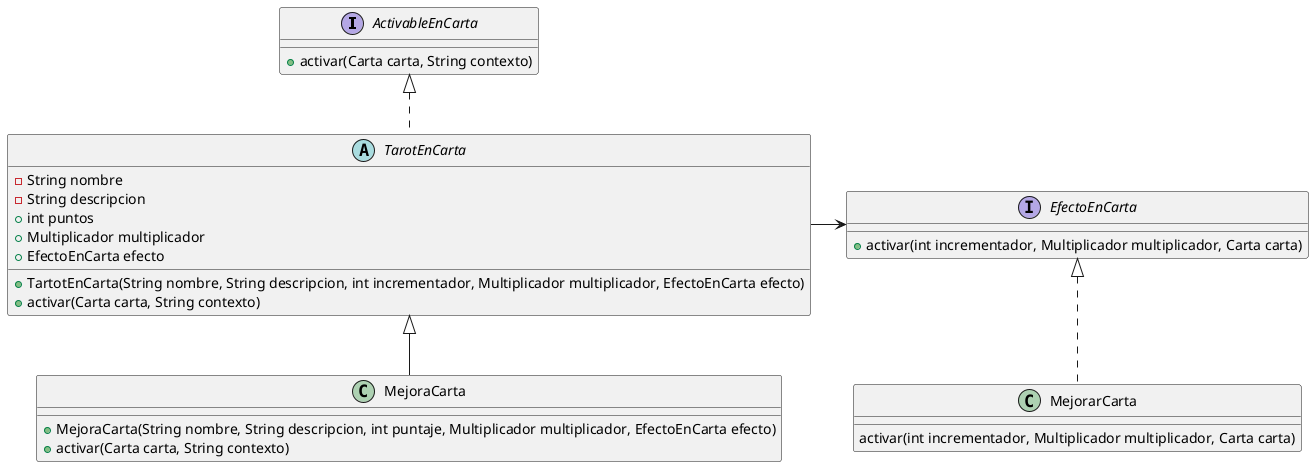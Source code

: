 @startuml
'https://plantuml.com/class-diagram

interface ActivableEnCarta{
+activar(Carta carta, String contexto)
}

abstract class TarotEnCarta implements ActivableEnCarta{
-String nombre
-String descripcion
+int puntos
+Multiplicador multiplicador
+EfectoEnCarta efecto

+TartotEnCarta(String nombre, String descripcion, int incrementador, Multiplicador multiplicador, EfectoEnCarta efecto)
+activar(Carta carta, String contexto)
}

class MejoraCarta extends TarotEnCarta{
+MejoraCarta(String nombre, String descripcion, int puntaje, Multiplicador multiplicador, EfectoEnCarta efecto)
+activar(Carta carta, String contexto)
}

interface EfectoEnCarta{
+activar(int incrementador, Multiplicador multiplicador, Carta carta)
}

class MejorarCarta implements EfectoEnCarta{
activar(int incrementador, Multiplicador multiplicador, Carta carta)
}

TarotEnCarta -> EfectoEnCarta

@enduml